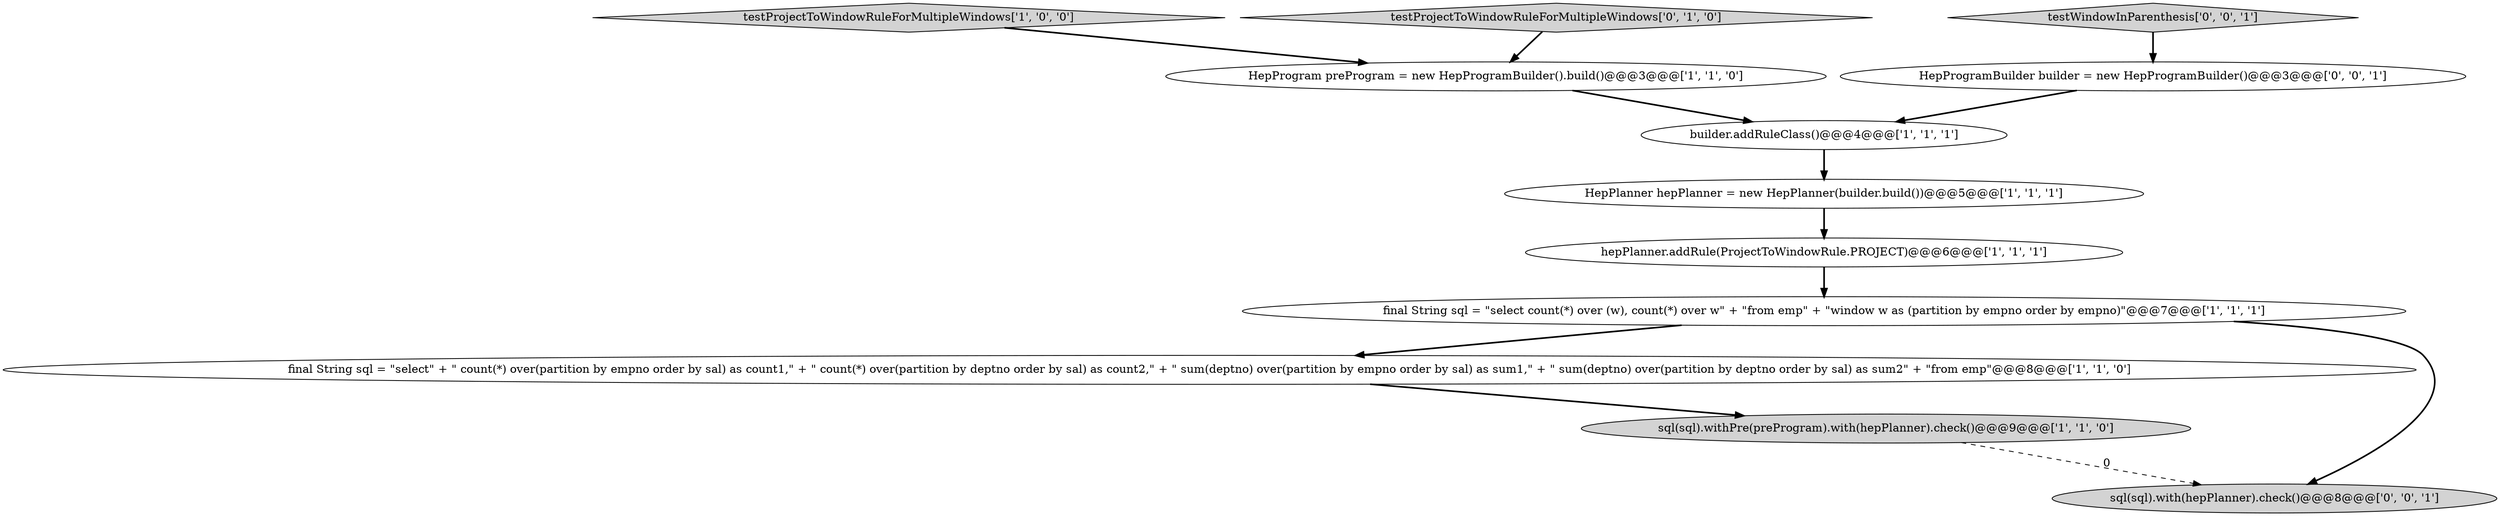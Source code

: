 digraph {
5 [style = filled, label = "testProjectToWindowRuleForMultipleWindows['1', '0', '0']", fillcolor = lightgray, shape = diamond image = "AAA0AAABBB1BBB"];
0 [style = filled, label = "hepPlanner.addRule(ProjectToWindowRule.PROJECT)@@@6@@@['1', '1', '1']", fillcolor = white, shape = ellipse image = "AAA0AAABBB1BBB"];
2 [style = filled, label = "final String sql = \"select count(*) over (w), count(*) over w\" + \"from emp\" + \"window w as (partition by empno order by empno)\"@@@7@@@['1', '1', '1']", fillcolor = white, shape = ellipse image = "AAA0AAABBB1BBB"];
7 [style = filled, label = "final String sql = \"select\" + \" count(*) over(partition by empno order by sal) as count1,\" + \" count(*) over(partition by deptno order by sal) as count2,\" + \" sum(deptno) over(partition by empno order by sal) as sum1,\" + \" sum(deptno) over(partition by deptno order by sal) as sum2\" + \"from emp\"@@@8@@@['1', '1', '0']", fillcolor = white, shape = ellipse image = "AAA0AAABBB1BBB"];
8 [style = filled, label = "testProjectToWindowRuleForMultipleWindows['0', '1', '0']", fillcolor = lightgray, shape = diamond image = "AAA0AAABBB2BBB"];
9 [style = filled, label = "testWindowInParenthesis['0', '0', '1']", fillcolor = lightgray, shape = diamond image = "AAA0AAABBB3BBB"];
4 [style = filled, label = "HepPlanner hepPlanner = new HepPlanner(builder.build())@@@5@@@['1', '1', '1']", fillcolor = white, shape = ellipse image = "AAA0AAABBB1BBB"];
3 [style = filled, label = "HepProgram preProgram = new HepProgramBuilder().build()@@@3@@@['1', '1', '0']", fillcolor = white, shape = ellipse image = "AAA0AAABBB1BBB"];
10 [style = filled, label = "HepProgramBuilder builder = new HepProgramBuilder()@@@3@@@['0', '0', '1']", fillcolor = white, shape = ellipse image = "AAA0AAABBB3BBB"];
6 [style = filled, label = "builder.addRuleClass()@@@4@@@['1', '1', '1']", fillcolor = white, shape = ellipse image = "AAA0AAABBB1BBB"];
11 [style = filled, label = "sql(sql).with(hepPlanner).check()@@@8@@@['0', '0', '1']", fillcolor = lightgray, shape = ellipse image = "AAA0AAABBB3BBB"];
1 [style = filled, label = "sql(sql).withPre(preProgram).with(hepPlanner).check()@@@9@@@['1', '1', '0']", fillcolor = lightgray, shape = ellipse image = "AAA0AAABBB1BBB"];
5->3 [style = bold, label=""];
6->4 [style = bold, label=""];
3->6 [style = bold, label=""];
7->1 [style = bold, label=""];
2->7 [style = bold, label=""];
9->10 [style = bold, label=""];
1->11 [style = dashed, label="0"];
10->6 [style = bold, label=""];
2->11 [style = bold, label=""];
4->0 [style = bold, label=""];
0->2 [style = bold, label=""];
8->3 [style = bold, label=""];
}
